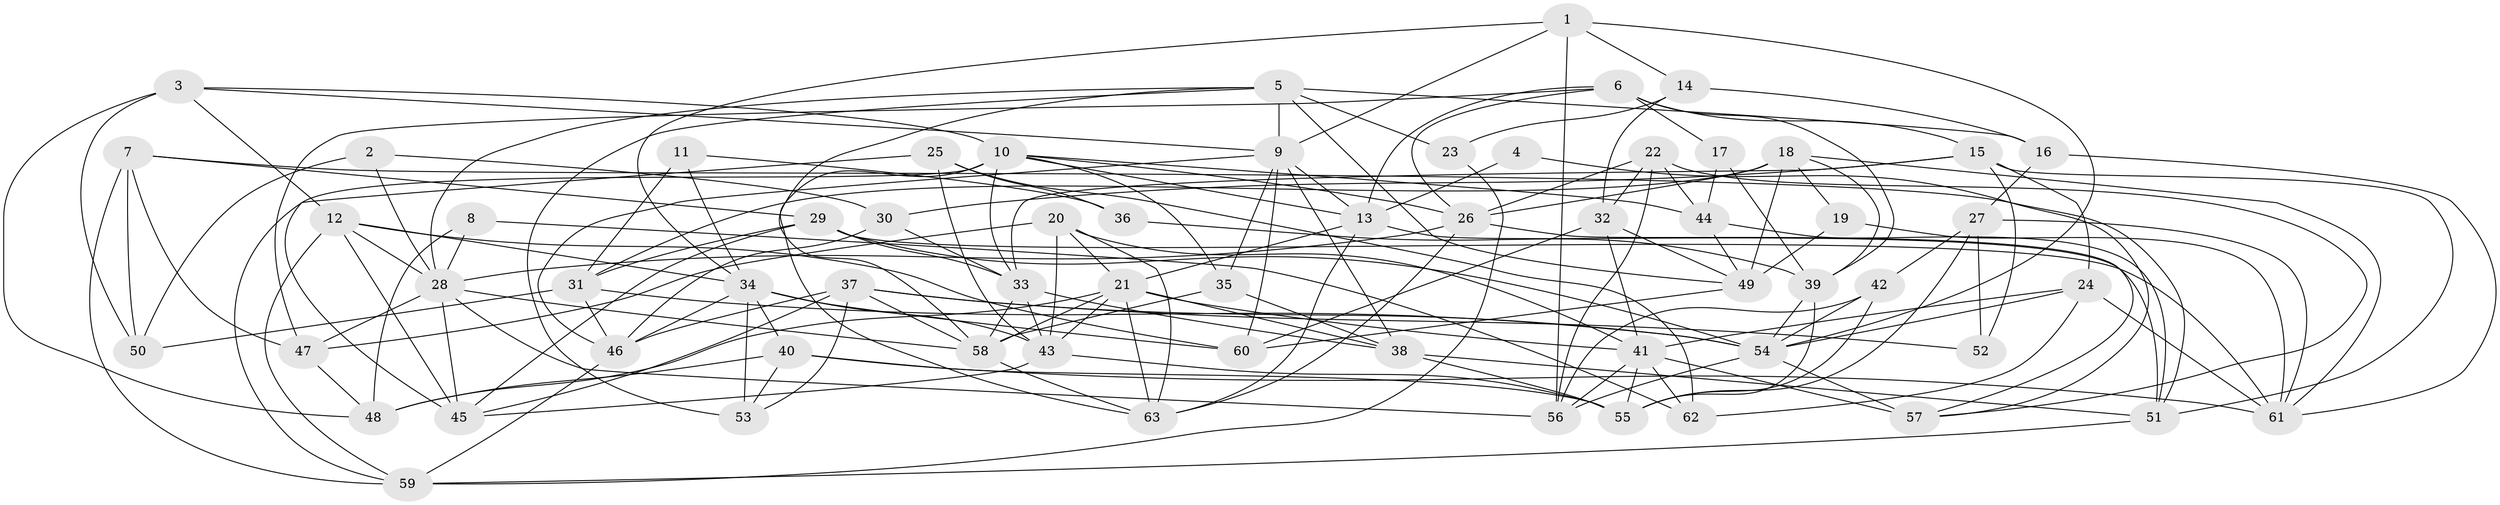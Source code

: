 // original degree distribution, {5: 0.216, 3: 0.256, 2: 0.168, 4: 0.208, 6: 0.088, 7: 0.056, 8: 0.008}
// Generated by graph-tools (version 1.1) at 2025/02/03/09/25 03:02:05]
// undirected, 63 vertices, 171 edges
graph export_dot {
graph [start="1"]
  node [color=gray90,style=filled];
  1;
  2;
  3;
  4;
  5;
  6;
  7;
  8;
  9;
  10;
  11;
  12;
  13;
  14;
  15;
  16;
  17;
  18;
  19;
  20;
  21;
  22;
  23;
  24;
  25;
  26;
  27;
  28;
  29;
  30;
  31;
  32;
  33;
  34;
  35;
  36;
  37;
  38;
  39;
  40;
  41;
  42;
  43;
  44;
  45;
  46;
  47;
  48;
  49;
  50;
  51;
  52;
  53;
  54;
  55;
  56;
  57;
  58;
  59;
  60;
  61;
  62;
  63;
  1 -- 9 [weight=1.0];
  1 -- 14 [weight=1.0];
  1 -- 34 [weight=1.0];
  1 -- 54 [weight=1.0];
  1 -- 56 [weight=1.0];
  2 -- 28 [weight=1.0];
  2 -- 30 [weight=1.0];
  2 -- 50 [weight=1.0];
  3 -- 9 [weight=1.0];
  3 -- 10 [weight=1.0];
  3 -- 12 [weight=1.0];
  3 -- 48 [weight=1.0];
  3 -- 50 [weight=1.0];
  4 -- 13 [weight=1.0];
  4 -- 57 [weight=1.0];
  5 -- 9 [weight=1.0];
  5 -- 16 [weight=1.0];
  5 -- 23 [weight=1.0];
  5 -- 28 [weight=1.0];
  5 -- 49 [weight=1.0];
  5 -- 53 [weight=1.0];
  5 -- 58 [weight=1.0];
  6 -- 13 [weight=1.0];
  6 -- 15 [weight=1.0];
  6 -- 17 [weight=1.0];
  6 -- 26 [weight=1.0];
  6 -- 39 [weight=1.0];
  6 -- 47 [weight=1.0];
  7 -- 29 [weight=1.0];
  7 -- 47 [weight=1.0];
  7 -- 50 [weight=1.0];
  7 -- 51 [weight=1.0];
  7 -- 59 [weight=1.0];
  8 -- 28 [weight=1.0];
  8 -- 48 [weight=1.0];
  8 -- 62 [weight=1.0];
  9 -- 13 [weight=1.0];
  9 -- 35 [weight=1.0];
  9 -- 38 [weight=1.0];
  9 -- 46 [weight=1.0];
  9 -- 60 [weight=1.0];
  10 -- 13 [weight=1.0];
  10 -- 26 [weight=1.0];
  10 -- 33 [weight=2.0];
  10 -- 35 [weight=1.0];
  10 -- 44 [weight=1.0];
  10 -- 59 [weight=1.0];
  10 -- 63 [weight=1.0];
  11 -- 31 [weight=1.0];
  11 -- 34 [weight=1.0];
  11 -- 36 [weight=1.0];
  12 -- 28 [weight=2.0];
  12 -- 34 [weight=1.0];
  12 -- 45 [weight=2.0];
  12 -- 59 [weight=1.0];
  12 -- 60 [weight=2.0];
  13 -- 21 [weight=1.0];
  13 -- 51 [weight=1.0];
  13 -- 63 [weight=1.0];
  14 -- 16 [weight=1.0];
  14 -- 23 [weight=1.0];
  14 -- 32 [weight=1.0];
  15 -- 24 [weight=2.0];
  15 -- 30 [weight=1.0];
  15 -- 33 [weight=1.0];
  15 -- 51 [weight=1.0];
  15 -- 52 [weight=1.0];
  16 -- 27 [weight=1.0];
  16 -- 61 [weight=1.0];
  17 -- 39 [weight=1.0];
  17 -- 44 [weight=1.0];
  18 -- 19 [weight=1.0];
  18 -- 26 [weight=1.0];
  18 -- 31 [weight=1.0];
  18 -- 39 [weight=1.0];
  18 -- 49 [weight=2.0];
  18 -- 61 [weight=1.0];
  19 -- 49 [weight=1.0];
  19 -- 61 [weight=1.0];
  20 -- 21 [weight=1.0];
  20 -- 41 [weight=1.0];
  20 -- 43 [weight=1.0];
  20 -- 47 [weight=1.0];
  20 -- 63 [weight=1.0];
  21 -- 38 [weight=1.0];
  21 -- 41 [weight=1.0];
  21 -- 43 [weight=1.0];
  21 -- 48 [weight=2.0];
  21 -- 58 [weight=2.0];
  21 -- 63 [weight=1.0];
  22 -- 26 [weight=1.0];
  22 -- 32 [weight=1.0];
  22 -- 44 [weight=1.0];
  22 -- 56 [weight=2.0];
  22 -- 57 [weight=1.0];
  23 -- 59 [weight=1.0];
  24 -- 41 [weight=1.0];
  24 -- 54 [weight=1.0];
  24 -- 61 [weight=1.0];
  24 -- 62 [weight=1.0];
  25 -- 36 [weight=1.0];
  25 -- 43 [weight=2.0];
  25 -- 45 [weight=1.0];
  25 -- 62 [weight=1.0];
  26 -- 28 [weight=1.0];
  26 -- 57 [weight=1.0];
  26 -- 63 [weight=1.0];
  27 -- 42 [weight=1.0];
  27 -- 52 [weight=1.0];
  27 -- 55 [weight=1.0];
  27 -- 61 [weight=1.0];
  28 -- 45 [weight=1.0];
  28 -- 47 [weight=1.0];
  28 -- 56 [weight=1.0];
  28 -- 58 [weight=1.0];
  29 -- 31 [weight=1.0];
  29 -- 33 [weight=1.0];
  29 -- 45 [weight=1.0];
  29 -- 54 [weight=1.0];
  29 -- 61 [weight=1.0];
  30 -- 33 [weight=1.0];
  30 -- 46 [weight=1.0];
  31 -- 46 [weight=1.0];
  31 -- 50 [weight=1.0];
  31 -- 54 [weight=1.0];
  32 -- 41 [weight=1.0];
  32 -- 49 [weight=1.0];
  32 -- 60 [weight=1.0];
  33 -- 38 [weight=1.0];
  33 -- 43 [weight=1.0];
  33 -- 58 [weight=1.0];
  34 -- 40 [weight=1.0];
  34 -- 43 [weight=1.0];
  34 -- 46 [weight=1.0];
  34 -- 53 [weight=1.0];
  34 -- 60 [weight=1.0];
  35 -- 38 [weight=1.0];
  35 -- 58 [weight=1.0];
  36 -- 39 [weight=1.0];
  37 -- 45 [weight=1.0];
  37 -- 46 [weight=1.0];
  37 -- 52 [weight=1.0];
  37 -- 53 [weight=1.0];
  37 -- 54 [weight=1.0];
  37 -- 58 [weight=1.0];
  38 -- 51 [weight=1.0];
  38 -- 55 [weight=2.0];
  39 -- 54 [weight=1.0];
  39 -- 55 [weight=1.0];
  40 -- 48 [weight=1.0];
  40 -- 53 [weight=1.0];
  40 -- 55 [weight=1.0];
  40 -- 61 [weight=1.0];
  41 -- 55 [weight=1.0];
  41 -- 56 [weight=1.0];
  41 -- 57 [weight=2.0];
  41 -- 62 [weight=1.0];
  42 -- 54 [weight=1.0];
  42 -- 55 [weight=1.0];
  42 -- 56 [weight=1.0];
  43 -- 45 [weight=1.0];
  43 -- 55 [weight=1.0];
  44 -- 49 [weight=1.0];
  44 -- 51 [weight=1.0];
  46 -- 59 [weight=1.0];
  47 -- 48 [weight=1.0];
  49 -- 60 [weight=1.0];
  51 -- 59 [weight=1.0];
  54 -- 56 [weight=1.0];
  54 -- 57 [weight=1.0];
  58 -- 63 [weight=1.0];
}
